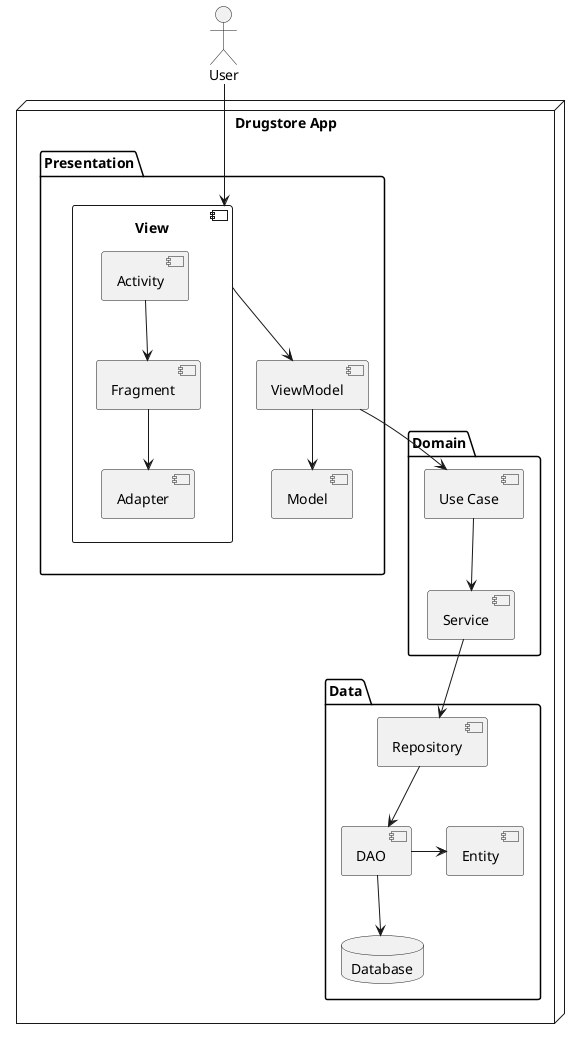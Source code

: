 @startuml class-diagram

actor "User" as user

node "Drugstore App" {
    package Presentation {
      component View {
        component Activity
        component Fragment
        component Adapter
      }
      component ViewModel
      component Model
      Activity -down-> Fragment
      Fragment  -down-> Adapter
      View  -down-> ViewModel
      ViewModel -down-> Model
    }

    package Domain {
      component "Use Case" as uc
      component Service
      uc -down-> Service
    }

    package Data {
      component Repository
      component Entity
      component DAO
      database Database
      Repository --> DAO
      DAO -down-> Database
      DAO -right-> Entity
    }
}

user -down-> View
ViewModel -down-> uc
Service -down-> Repository

@enduml